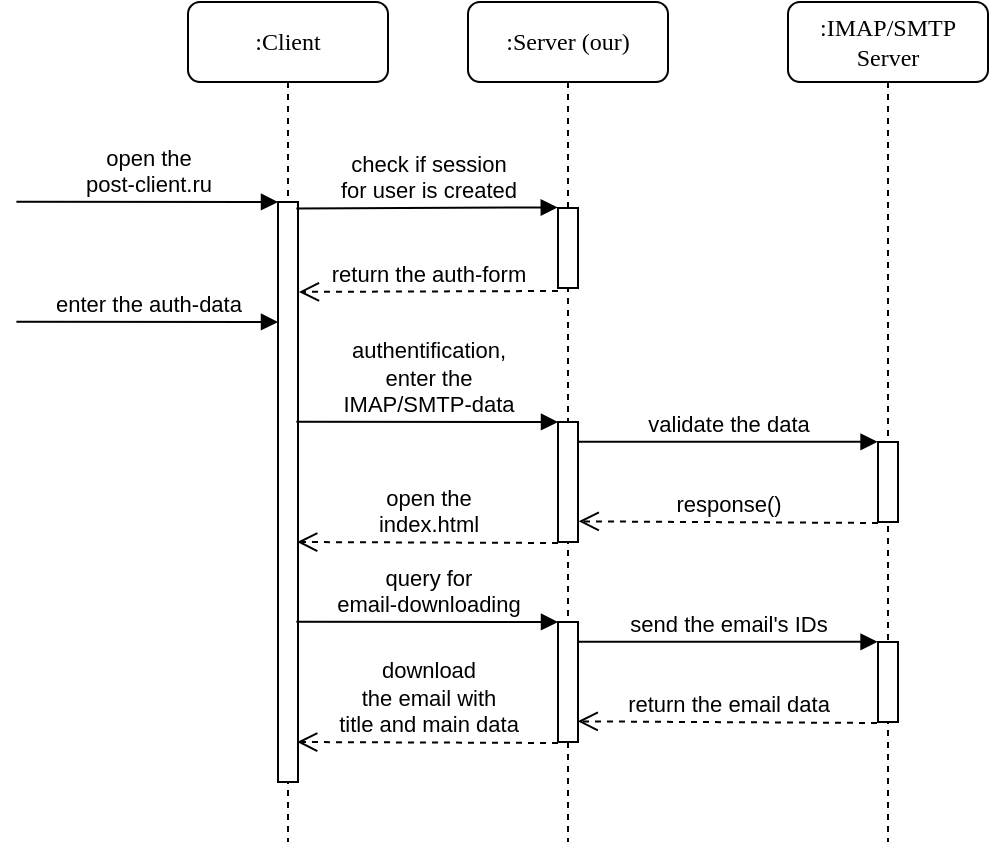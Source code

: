 <mxfile version="12.0.2" type="device" pages="3"><diagram name="authe" id="13e1069c-82ec-6db2-03f1-153e76fe0fe0"><mxGraphModel dx="944" dy="531" grid="1" gridSize="10" guides="1" tooltips="1" connect="1" arrows="1" fold="1" page="1" pageScale="1" pageWidth="1100" pageHeight="850" background="#ffffff" math="0" shadow="0"><root><mxCell id="0"/><mxCell id="1" parent="0"/><mxCell id="7baba1c4bc27f4b0-2" value=":Server (our)" style="shape=umlLifeline;perimeter=lifelinePerimeter;whiteSpace=wrap;html=1;container=1;collapsible=0;recursiveResize=0;outlineConnect=0;rounded=1;shadow=0;comic=0;labelBackgroundColor=none;strokeColor=#000000;strokeWidth=1;fillColor=#FFFFFF;fontFamily=Verdana;fontSize=12;fontColor=#000000;align=center;" parent="1" vertex="1"><mxGeometry x="240" y="80" width="100" height="420" as="geometry"/></mxCell><mxCell id="7baba1c4bc27f4b0-10" value="" style="html=1;points=[];perimeter=orthogonalPerimeter;rounded=0;shadow=0;comic=0;labelBackgroundColor=none;strokeColor=#000000;strokeWidth=1;fillColor=#FFFFFF;fontFamily=Verdana;fontSize=12;fontColor=#000000;align=center;" parent="7baba1c4bc27f4b0-2" vertex="1"><mxGeometry x="45" y="103" width="10" height="40" as="geometry"/></mxCell><mxCell id="2kOVBzlue7tV9un1MpyC-9" value="" style="html=1;points=[];perimeter=orthogonalPerimeter;rounded=0;shadow=0;comic=0;labelBackgroundColor=none;strokeColor=#000000;strokeWidth=1;fillColor=#FFFFFF;fontFamily=Verdana;fontSize=12;fontColor=#000000;align=center;" vertex="1" parent="7baba1c4bc27f4b0-2"><mxGeometry x="45" y="210" width="10" height="60" as="geometry"/></mxCell><mxCell id="2kOVBzlue7tV9un1MpyC-14" value="" style="html=1;points=[];perimeter=orthogonalPerimeter;rounded=0;shadow=0;comic=0;labelBackgroundColor=none;strokeColor=#000000;strokeWidth=1;fillColor=#FFFFFF;fontFamily=Verdana;fontSize=12;fontColor=#000000;align=center;" vertex="1" parent="7baba1c4bc27f4b0-2"><mxGeometry x="45" y="310" width="10" height="60" as="geometry"/></mxCell><mxCell id="7baba1c4bc27f4b0-3" value=":IMAP/SMTP Server" style="shape=umlLifeline;perimeter=lifelinePerimeter;whiteSpace=wrap;html=1;container=1;collapsible=0;recursiveResize=0;outlineConnect=0;rounded=1;shadow=0;comic=0;labelBackgroundColor=none;strokeColor=#000000;strokeWidth=1;fillColor=#FFFFFF;fontFamily=Verdana;fontSize=12;fontColor=#000000;align=center;" parent="1" vertex="1"><mxGeometry x="400" y="80" width="100" height="420" as="geometry"/></mxCell><mxCell id="7baba1c4bc27f4b0-13" value="" style="html=1;points=[];perimeter=orthogonalPerimeter;rounded=0;shadow=0;comic=0;labelBackgroundColor=none;strokeColor=#000000;strokeWidth=1;fillColor=#FFFFFF;fontFamily=Verdana;fontSize=12;fontColor=#000000;align=center;" parent="7baba1c4bc27f4b0-3" vertex="1"><mxGeometry x="45" y="220" width="10" height="40" as="geometry"/></mxCell><mxCell id="2kOVBzlue7tV9un1MpyC-17" value="" style="html=1;points=[];perimeter=orthogonalPerimeter;rounded=0;shadow=0;comic=0;labelBackgroundColor=none;strokeColor=#000000;strokeWidth=1;fillColor=#FFFFFF;fontFamily=Verdana;fontSize=12;fontColor=#000000;align=center;" vertex="1" parent="7baba1c4bc27f4b0-3"><mxGeometry x="45" y="320" width="10" height="40" as="geometry"/></mxCell><mxCell id="7baba1c4bc27f4b0-8" value=":Client" style="shape=umlLifeline;perimeter=lifelinePerimeter;whiteSpace=wrap;html=1;container=1;collapsible=0;recursiveResize=0;outlineConnect=0;rounded=1;shadow=0;comic=0;labelBackgroundColor=none;strokeColor=#000000;strokeWidth=1;fillColor=#FFFFFF;fontFamily=Verdana;fontSize=12;fontColor=#000000;align=center;" parent="1" vertex="1"><mxGeometry x="100" y="80" width="100" height="420" as="geometry"/></mxCell><mxCell id="7baba1c4bc27f4b0-9" value="" style="html=1;points=[];perimeter=orthogonalPerimeter;rounded=0;shadow=0;comic=0;labelBackgroundColor=none;strokeColor=#000000;strokeWidth=1;fillColor=#FFFFFF;fontFamily=Verdana;fontSize=12;fontColor=#000000;align=center;" parent="7baba1c4bc27f4b0-8" vertex="1"><mxGeometry x="45" y="100" width="10" height="290" as="geometry"/></mxCell><mxCell id="2kOVBzlue7tV9un1MpyC-3" value="&lt;div&gt;check if session &lt;br&gt;&lt;/div&gt;&lt;div&gt;for user is created&lt;/div&gt;" style="html=1;verticalAlign=bottom;endArrow=block;exitX=0.919;exitY=0.011;exitDx=0;exitDy=0;exitPerimeter=0;entryX=-0.01;entryY=-0.007;entryDx=0;entryDy=0;entryPerimeter=0;" edge="1" parent="1" source="7baba1c4bc27f4b0-9" target="7baba1c4bc27f4b0-10"><mxGeometry width="80" relative="1" as="geometry"><mxPoint x="160" y="185" as="sourcePoint"/><mxPoint x="285" y="185" as="targetPoint"/></mxGeometry></mxCell><mxCell id="2kOVBzlue7tV9un1MpyC-5" value="&lt;div&gt;open the &lt;br&gt;&lt;/div&gt;&lt;div&gt;post-client.ru&lt;/div&gt;" style="html=1;verticalAlign=bottom;endArrow=block;exitX=0.919;exitY=0.011;exitDx=0;exitDy=0;exitPerimeter=0;" edge="1" parent="1"><mxGeometry width="80" relative="1" as="geometry"><mxPoint x="14.19" y="179.84" as="sourcePoint"/><mxPoint x="145" y="180" as="targetPoint"/></mxGeometry></mxCell><mxCell id="2kOVBzlue7tV9un1MpyC-6" value="return the auth-form" style="html=1;verticalAlign=bottom;endArrow=open;dashed=1;endSize=8;entryX=1.046;entryY=0.155;entryDx=0;entryDy=0;entryPerimeter=0;" edge="1" parent="1" target="7baba1c4bc27f4b0-9"><mxGeometry relative="1" as="geometry"><mxPoint x="285" y="224.5" as="sourcePoint"/><mxPoint x="160" y="225" as="targetPoint"/></mxGeometry></mxCell><mxCell id="2kOVBzlue7tV9un1MpyC-7" value="enter the auth-data" style="html=1;verticalAlign=bottom;endArrow=block;exitX=0.919;exitY=0.011;exitDx=0;exitDy=0;exitPerimeter=0;" edge="1" parent="1"><mxGeometry width="80" relative="1" as="geometry"><mxPoint x="14.19" y="239.84" as="sourcePoint"/><mxPoint x="145" y="240" as="targetPoint"/></mxGeometry></mxCell><mxCell id="2kOVBzlue7tV9un1MpyC-8" value="&lt;div&gt;authentification, &lt;br&gt;&lt;/div&gt;&lt;div&gt;enter the&lt;/div&gt;&lt;div&gt; IMAP/SMTP-data&lt;br&gt;&lt;/div&gt;" style="html=1;verticalAlign=bottom;endArrow=block;exitX=0.919;exitY=0.011;exitDx=0;exitDy=0;exitPerimeter=0;" edge="1" parent="1"><mxGeometry width="80" relative="1" as="geometry"><mxPoint x="154.19" y="289.84" as="sourcePoint"/><mxPoint x="285" y="290" as="targetPoint"/></mxGeometry></mxCell><mxCell id="2kOVBzlue7tV9un1MpyC-10" value="validate the data" style="html=1;verticalAlign=bottom;endArrow=block;exitX=0.919;exitY=0.011;exitDx=0;exitDy=0;exitPerimeter=0;entryX=-0.022;entryY=-0.002;entryDx=0;entryDy=0;entryPerimeter=0;" edge="1" parent="1" target="7baba1c4bc27f4b0-13"><mxGeometry x="0.0" width="80" relative="1" as="geometry"><mxPoint x="295.19" y="299.84" as="sourcePoint"/><mxPoint x="440" y="300" as="targetPoint"/><mxPoint as="offset"/></mxGeometry></mxCell><mxCell id="2kOVBzlue7tV9un1MpyC-11" value="response()" style="html=1;verticalAlign=bottom;endArrow=open;dashed=1;endSize=8;entryX=1.035;entryY=0.828;entryDx=0;entryDy=0;entryPerimeter=0;" edge="1" parent="1" target="2kOVBzlue7tV9un1MpyC-9"><mxGeometry relative="1" as="geometry"><mxPoint x="445" y="340.5" as="sourcePoint"/><mxPoint x="314.58" y="340" as="targetPoint"/></mxGeometry></mxCell><mxCell id="2kOVBzlue7tV9un1MpyC-12" value="&lt;div&gt;open the &lt;br&gt;&lt;/div&gt;&lt;div&gt;index.html&lt;/div&gt;" style="html=1;verticalAlign=bottom;endArrow=open;dashed=1;endSize=8;entryX=0.958;entryY=0.1;entryDx=0;entryDy=0;entryPerimeter=0;" edge="1" parent="1"><mxGeometry relative="1" as="geometry"><mxPoint x="285" y="350.5" as="sourcePoint"/><mxPoint x="154.58" y="350" as="targetPoint"/></mxGeometry></mxCell><mxCell id="2kOVBzlue7tV9un1MpyC-15" value="&lt;div&gt;query for &lt;br&gt;&lt;/div&gt;&lt;div&gt;email-downloading&lt;/div&gt;" style="html=1;verticalAlign=bottom;endArrow=block;exitX=0.919;exitY=0.011;exitDx=0;exitDy=0;exitPerimeter=0;" edge="1" parent="1"><mxGeometry width="80" relative="1" as="geometry"><mxPoint x="154.19" y="389.84" as="sourcePoint"/><mxPoint x="285" y="390" as="targetPoint"/></mxGeometry></mxCell><mxCell id="2kOVBzlue7tV9un1MpyC-16" value="send the email's IDs" style="html=1;verticalAlign=bottom;endArrow=block;exitX=0.919;exitY=0.011;exitDx=0;exitDy=0;exitPerimeter=0;entryX=-0.022;entryY=-0.002;entryDx=0;entryDy=0;entryPerimeter=0;" edge="1" parent="1"><mxGeometry x="0.0" width="80" relative="1" as="geometry"><mxPoint x="295.19" y="399.84" as="sourcePoint"/><mxPoint x="444.78" y="399.92" as="targetPoint"/><mxPoint as="offset"/></mxGeometry></mxCell><mxCell id="2kOVBzlue7tV9un1MpyC-18" value="return the email data" style="html=1;verticalAlign=bottom;endArrow=open;dashed=1;endSize=8;entryX=1.035;entryY=0.828;entryDx=0;entryDy=0;entryPerimeter=0;" edge="1" parent="1"><mxGeometry relative="1" as="geometry"><mxPoint x="444.5" y="440.5" as="sourcePoint"/><mxPoint x="294.85" y="439.68" as="targetPoint"/></mxGeometry></mxCell><mxCell id="2kOVBzlue7tV9un1MpyC-20" value="&lt;div&gt;download &lt;br&gt;&lt;/div&gt;&lt;div&gt;the email with&lt;/div&gt;&lt;div&gt;title and main data&lt;br&gt;&lt;/div&gt;" style="html=1;verticalAlign=bottom;endArrow=open;dashed=1;endSize=8;entryX=0.958;entryY=0.1;entryDx=0;entryDy=0;entryPerimeter=0;" edge="1" parent="1"><mxGeometry relative="1" as="geometry"><mxPoint x="285" y="450.5" as="sourcePoint"/><mxPoint x="154.58" y="450" as="targetPoint"/></mxGeometry></mxCell></root></mxGraphModel></diagram><diagram id="VQHY5s_idrZV0fnGQWRr" name="reading"><mxGraphModel dx="782" dy="440" grid="1" gridSize="10" guides="1" tooltips="1" connect="1" arrows="1" fold="1" page="1" pageScale="1" pageWidth="827" pageHeight="1169" math="0" shadow="0"><root><mxCell id="0L5h4opb7IuFkxnxA_Po-0"/><mxCell id="0L5h4opb7IuFkxnxA_Po-1" parent="0L5h4opb7IuFkxnxA_Po-0"/><mxCell id="RqqHKcG9cXKdZrhqHhpf-0" value=":Server (our)" style="shape=umlLifeline;perimeter=lifelinePerimeter;whiteSpace=wrap;html=1;container=1;collapsible=0;recursiveResize=0;outlineConnect=0;rounded=1;shadow=0;comic=0;labelBackgroundColor=none;strokeColor=#000000;strokeWidth=1;fillColor=#FFFFFF;fontFamily=Verdana;fontSize=12;fontColor=#000000;align=center;" vertex="1" parent="0L5h4opb7IuFkxnxA_Po-1"><mxGeometry x="240" y="80" width="100" height="310" as="geometry"/></mxCell><mxCell id="RqqHKcG9cXKdZrhqHhpf-21" style="edgeStyle=orthogonalEdgeStyle;rounded=0;orthogonalLoop=1;jettySize=auto;html=1;startArrow=none;startFill=0;endArrow=classic;endFill=1;" edge="1" parent="RqqHKcG9cXKdZrhqHhpf-0" source="RqqHKcG9cXKdZrhqHhpf-1"><mxGeometry relative="1" as="geometry"><mxPoint x="55" y="180" as="targetPoint"/><Array as="points"><mxPoint x="75" y="140"/><mxPoint x="75" y="180"/><mxPoint x="55" y="180"/></Array></mxGeometry></mxCell><mxCell id="RqqHKcG9cXKdZrhqHhpf-1" value="" style="html=1;points=[];perimeter=orthogonalPerimeter;rounded=0;shadow=0;comic=0;labelBackgroundColor=none;strokeColor=#000000;strokeWidth=1;fillColor=#FFFFFF;fontFamily=Verdana;fontSize=12;fontColor=#000000;align=center;" vertex="1" parent="RqqHKcG9cXKdZrhqHhpf-0"><mxGeometry x="45" y="103" width="10" height="40" as="geometry"/></mxCell><mxCell id="RqqHKcG9cXKdZrhqHhpf-2" value="" style="html=1;points=[];perimeter=orthogonalPerimeter;rounded=0;shadow=0;comic=0;labelBackgroundColor=none;strokeColor=#000000;strokeWidth=1;fillColor=#FFFFFF;fontFamily=Verdana;fontSize=12;fontColor=#000000;align=center;" vertex="1" parent="RqqHKcG9cXKdZrhqHhpf-0"><mxGeometry x="45" y="180" width="10" height="90" as="geometry"/></mxCell><mxCell id="RqqHKcG9cXKdZrhqHhpf-4" value=":IMAP/SMTP Server" style="shape=umlLifeline;perimeter=lifelinePerimeter;whiteSpace=wrap;html=1;container=1;collapsible=0;recursiveResize=0;outlineConnect=0;rounded=1;shadow=0;comic=0;labelBackgroundColor=none;strokeColor=#000000;strokeWidth=1;fillColor=#FFFFFF;fontFamily=Verdana;fontSize=12;fontColor=#000000;align=center;" vertex="1" parent="0L5h4opb7IuFkxnxA_Po-1"><mxGeometry x="400" y="80" width="100" height="310" as="geometry"/></mxCell><mxCell id="RqqHKcG9cXKdZrhqHhpf-5" value="" style="html=1;points=[];perimeter=orthogonalPerimeter;rounded=0;shadow=0;comic=0;labelBackgroundColor=none;strokeColor=#000000;strokeWidth=1;fillColor=#FFFFFF;fontFamily=Verdana;fontSize=12;fontColor=#000000;align=center;" vertex="1" parent="RqqHKcG9cXKdZrhqHhpf-4"><mxGeometry x="45" y="220" width="10" height="40" as="geometry"/></mxCell><mxCell id="RqqHKcG9cXKdZrhqHhpf-7" value=":Client" style="shape=umlLifeline;perimeter=lifelinePerimeter;whiteSpace=wrap;html=1;container=1;collapsible=0;recursiveResize=0;outlineConnect=0;rounded=1;shadow=0;comic=0;labelBackgroundColor=none;strokeColor=#000000;strokeWidth=1;fillColor=#FFFFFF;fontFamily=Verdana;fontSize=12;fontColor=#000000;align=center;" vertex="1" parent="0L5h4opb7IuFkxnxA_Po-1"><mxGeometry x="100" y="80" width="100" height="310" as="geometry"/></mxCell><mxCell id="RqqHKcG9cXKdZrhqHhpf-8" value="" style="html=1;points=[];perimeter=orthogonalPerimeter;rounded=0;shadow=0;comic=0;labelBackgroundColor=none;strokeColor=#000000;strokeWidth=1;fillColor=#FFFFFF;fontFamily=Verdana;fontSize=12;fontColor=#000000;align=center;" vertex="1" parent="RqqHKcG9cXKdZrhqHhpf-7"><mxGeometry x="45" y="100" width="10" height="190" as="geometry"/></mxCell><mxCell id="RqqHKcG9cXKdZrhqHhpf-9" value="&lt;div&gt;send the query with&lt;/div&gt;&lt;div&gt;email's ID &lt;br&gt;&lt;/div&gt;&lt;div&gt;(index number)&lt;br&gt;&lt;/div&gt;" style="html=1;verticalAlign=bottom;endArrow=block;exitX=0.919;exitY=0.011;exitDx=0;exitDy=0;exitPerimeter=0;entryX=-0.01;entryY=-0.007;entryDx=0;entryDy=0;entryPerimeter=0;" edge="1" parent="0L5h4opb7IuFkxnxA_Po-1" source="RqqHKcG9cXKdZrhqHhpf-8" target="RqqHKcG9cXKdZrhqHhpf-1"><mxGeometry width="80" relative="1" as="geometry"><mxPoint x="160" y="185" as="sourcePoint"/><mxPoint x="285" y="185" as="targetPoint"/></mxGeometry></mxCell><mxCell id="RqqHKcG9cXKdZrhqHhpf-10" value="click the email" style="html=1;verticalAlign=bottom;endArrow=block;exitX=0.919;exitY=0.011;exitDx=0;exitDy=0;exitPerimeter=0;" edge="1" parent="0L5h4opb7IuFkxnxA_Po-1"><mxGeometry width="80" relative="1" as="geometry"><mxPoint x="14.19" y="179.84" as="sourcePoint"/><mxPoint x="145" y="180" as="targetPoint"/></mxGeometry></mxCell><mxCell id="RqqHKcG9cXKdZrhqHhpf-18" value="send the postal IDs" style="html=1;verticalAlign=bottom;endArrow=block;exitX=0.919;exitY=0.011;exitDx=0;exitDy=0;exitPerimeter=0;entryX=-0.022;entryY=-0.002;entryDx=0;entryDy=0;entryPerimeter=0;" edge="1" parent="0L5h4opb7IuFkxnxA_Po-1"><mxGeometry x="0.0" width="80" relative="1" as="geometry"><mxPoint x="295.19" y="299.84" as="sourcePoint"/><mxPoint x="444.78" y="299.92" as="targetPoint"/><mxPoint as="offset"/></mxGeometry></mxCell><mxCell id="RqqHKcG9cXKdZrhqHhpf-19" value="&lt;div&gt;return the&lt;/div&gt;&lt;div&gt; email content&lt;/div&gt;" style="html=1;verticalAlign=bottom;endArrow=open;dashed=1;endSize=8;entryX=1.035;entryY=0.828;entryDx=0;entryDy=0;entryPerimeter=0;" edge="1" parent="0L5h4opb7IuFkxnxA_Po-1"><mxGeometry relative="1" as="geometry"><mxPoint x="445" y="340.5" as="sourcePoint"/><mxPoint x="295.35" y="339.68" as="targetPoint"/></mxGeometry></mxCell><mxCell id="RqqHKcG9cXKdZrhqHhpf-20" value="&lt;div&gt;return the email&lt;/div&gt;&lt;div&gt;content for showing&lt;/div&gt;&lt;div&gt;(title, body,&lt;/div&gt;&lt;div&gt; attachements)&lt;br&gt;&lt;/div&gt;" style="html=1;verticalAlign=bottom;endArrow=open;dashed=1;endSize=8;entryX=0.958;entryY=0.1;entryDx=0;entryDy=0;entryPerimeter=0;" edge="1" parent="0L5h4opb7IuFkxnxA_Po-1"><mxGeometry relative="1" as="geometry"><mxPoint x="285" y="350.5" as="sourcePoint"/><mxPoint x="154.58" y="350.0" as="targetPoint"/></mxGeometry></mxCell><mxCell id="RqqHKcG9cXKdZrhqHhpf-27" value="&lt;div style=&quot;font-size: 11px&quot;&gt;&lt;font style=&quot;font-size: 11px&quot;&gt;conversion &lt;br&gt;&lt;/font&gt;&lt;/div&gt;&lt;div style=&quot;font-size: 11px&quot;&gt;&lt;font style=&quot;font-size: 11px&quot;&gt;the index ID&lt;br&gt;&lt;/font&gt;&lt;/div&gt;&lt;div style=&quot;font-size: 11px&quot;&gt;&lt;font style=&quot;font-size: 11px&quot;&gt;into&lt;/font&gt;&lt;/div&gt;&lt;div style=&quot;font-size: 11px&quot;&gt;&lt;font style=&quot;font-size: 11px&quot;&gt;postal ID&lt;br&gt;&lt;/font&gt;&lt;/div&gt;" style="text;html=1;resizable=0;points=[];autosize=1;align=left;verticalAlign=top;spacingTop=-4;" vertex="1" parent="0L5h4opb7IuFkxnxA_Po-1"><mxGeometry x="320" y="190" width="90" height="60" as="geometry"/></mxCell></root></mxGraphModel></diagram><diagram id="mI1Fad7mYYSMplJb2nHs" name="sending"><mxGraphModel dx="548" dy="308" grid="1" gridSize="10" guides="1" tooltips="1" connect="1" arrows="1" fold="1" page="1" pageScale="1" pageWidth="827" pageHeight="1169" math="0" shadow="0"><root><mxCell id="46CwvTrEG2O0cj7SIoaf-0"/><mxCell id="46CwvTrEG2O0cj7SIoaf-1" parent="46CwvTrEG2O0cj7SIoaf-0"/><mxCell id="13vZ6rMYddlhFAW2i7fP-0" value=":Server (our)" style="shape=umlLifeline;perimeter=lifelinePerimeter;whiteSpace=wrap;html=1;container=1;collapsible=0;recursiveResize=0;outlineConnect=0;rounded=1;shadow=0;comic=0;labelBackgroundColor=none;strokeColor=#000000;strokeWidth=1;fillColor=#FFFFFF;fontFamily=Verdana;fontSize=12;fontColor=#000000;align=center;" vertex="1" parent="46CwvTrEG2O0cj7SIoaf-1"><mxGeometry x="240" y="80" width="100" height="190" as="geometry"/></mxCell><mxCell id="13vZ6rMYddlhFAW2i7fP-2" value="" style="html=1;points=[];perimeter=orthogonalPerimeter;rounded=0;shadow=0;comic=0;labelBackgroundColor=none;strokeColor=#000000;strokeWidth=1;fillColor=#FFFFFF;fontFamily=Verdana;fontSize=12;fontColor=#000000;align=center;" vertex="1" parent="13vZ6rMYddlhFAW2i7fP-0"><mxGeometry x="45" y="101" width="10" height="59" as="geometry"/></mxCell><mxCell id="13vZ6rMYddlhFAW2i7fP-4" value=":IMAP/SMTP Server" style="shape=umlLifeline;perimeter=lifelinePerimeter;whiteSpace=wrap;html=1;container=1;collapsible=0;recursiveResize=0;outlineConnect=0;rounded=1;shadow=0;comic=0;labelBackgroundColor=none;strokeColor=#000000;strokeWidth=1;fillColor=#FFFFFF;fontFamily=Verdana;fontSize=12;fontColor=#000000;align=center;" vertex="1" parent="46CwvTrEG2O0cj7SIoaf-1"><mxGeometry x="400" y="80" width="100" height="190" as="geometry"/></mxCell><mxCell id="13vZ6rMYddlhFAW2i7fP-5" value="" style="html=1;points=[];perimeter=orthogonalPerimeter;rounded=0;shadow=0;comic=0;labelBackgroundColor=none;strokeColor=#000000;strokeWidth=1;fillColor=#FFFFFF;fontFamily=Verdana;fontSize=12;fontColor=#000000;align=center;" vertex="1" parent="13vZ6rMYddlhFAW2i7fP-4"><mxGeometry x="45" y="110" width="10" height="40" as="geometry"/></mxCell><mxCell id="13vZ6rMYddlhFAW2i7fP-6" value=":Client" style="shape=umlLifeline;perimeter=lifelinePerimeter;whiteSpace=wrap;html=1;container=1;collapsible=0;recursiveResize=0;outlineConnect=0;rounded=1;shadow=0;comic=0;labelBackgroundColor=none;strokeColor=#000000;strokeWidth=1;fillColor=#FFFFFF;fontFamily=Verdana;fontSize=12;fontColor=#000000;align=center;" vertex="1" parent="46CwvTrEG2O0cj7SIoaf-1"><mxGeometry x="100" y="80" width="100" height="190" as="geometry"/></mxCell><mxCell id="13vZ6rMYddlhFAW2i7fP-7" value="" style="html=1;points=[];perimeter=orthogonalPerimeter;rounded=0;shadow=0;comic=0;labelBackgroundColor=none;strokeColor=#000000;strokeWidth=1;fillColor=#FFFFFF;fontFamily=Verdana;fontSize=12;fontColor=#000000;align=center;" vertex="1" parent="13vZ6rMYddlhFAW2i7fP-6"><mxGeometry x="45" y="100" width="10" height="70" as="geometry"/></mxCell><mxCell id="13vZ6rMYddlhFAW2i7fP-8" value="&lt;div&gt;send the info&lt;/div&gt;&lt;div&gt;about receiver&lt;/div&gt;&lt;div&gt; and body of &lt;br&gt;&lt;/div&gt;&lt;div&gt;email&lt;br&gt;&lt;/div&gt;" style="html=1;verticalAlign=bottom;endArrow=block;exitX=0.919;exitY=0.011;exitDx=0;exitDy=0;exitPerimeter=0;entryX=-0.01;entryY=-0.007;entryDx=0;entryDy=0;entryPerimeter=0;" edge="1" parent="46CwvTrEG2O0cj7SIoaf-1" source="13vZ6rMYddlhFAW2i7fP-7" target="13vZ6rMYddlhFAW2i7fP-2"><mxGeometry width="80" relative="1" as="geometry"><mxPoint x="160" y="185" as="sourcePoint"/><mxPoint x="285" y="185" as="targetPoint"/></mxGeometry></mxCell><mxCell id="13vZ6rMYddlhFAW2i7fP-9" value="&lt;div&gt;click the &quot;send email&quot;&lt;/div&gt;&lt;div&gt;button&lt;br&gt;&lt;/div&gt;" style="html=1;verticalAlign=bottom;endArrow=block;exitX=0.919;exitY=0.011;exitDx=0;exitDy=0;exitPerimeter=0;" edge="1" parent="46CwvTrEG2O0cj7SIoaf-1"><mxGeometry width="80" relative="1" as="geometry"><mxPoint x="14.19" y="179.84" as="sourcePoint"/><mxPoint x="145" y="180" as="targetPoint"/></mxGeometry></mxCell><mxCell id="13vZ6rMYddlhFAW2i7fP-10" value="&lt;div&gt;connect and send&lt;/div&gt;&lt;div&gt; the email&lt;/div&gt;" style="html=1;verticalAlign=bottom;endArrow=block;exitX=0.919;exitY=0.011;exitDx=0;exitDy=0;exitPerimeter=0;entryX=-0.022;entryY=-0.002;entryDx=0;entryDy=0;entryPerimeter=0;" edge="1" parent="46CwvTrEG2O0cj7SIoaf-1"><mxGeometry x="0.0" width="80" relative="1" as="geometry"><mxPoint x="295.19" y="189.84" as="sourcePoint"/><mxPoint x="444.78" y="189.92" as="targetPoint"/><mxPoint as="offset"/></mxGeometry></mxCell><mxCell id="13vZ6rMYddlhFAW2i7fP-11" value="response()" style="html=1;verticalAlign=bottom;endArrow=open;dashed=1;endSize=8;entryX=1.035;entryY=0.828;entryDx=0;entryDy=0;entryPerimeter=0;" edge="1" parent="46CwvTrEG2O0cj7SIoaf-1"><mxGeometry relative="1" as="geometry"><mxPoint x="445" y="230.5" as="sourcePoint"/><mxPoint x="295.35" y="229.68" as="targetPoint"/></mxGeometry></mxCell><mxCell id="13vZ6rMYddlhFAW2i7fP-12" value="&lt;div&gt;show the&lt;/div&gt;&lt;div&gt; &quot;sent!&quot;-message&lt;/div&gt;" style="html=1;verticalAlign=bottom;endArrow=open;dashed=1;endSize=8;entryX=1.055;entryY=0.856;entryDx=0;entryDy=0;entryPerimeter=0;" edge="1" parent="46CwvTrEG2O0cj7SIoaf-1" target="13vZ6rMYddlhFAW2i7fP-7"><mxGeometry relative="1" as="geometry"><mxPoint x="285.5" y="240" as="sourcePoint"/><mxPoint x="155.08" y="239.5" as="targetPoint"/></mxGeometry></mxCell></root></mxGraphModel></diagram></mxfile>
